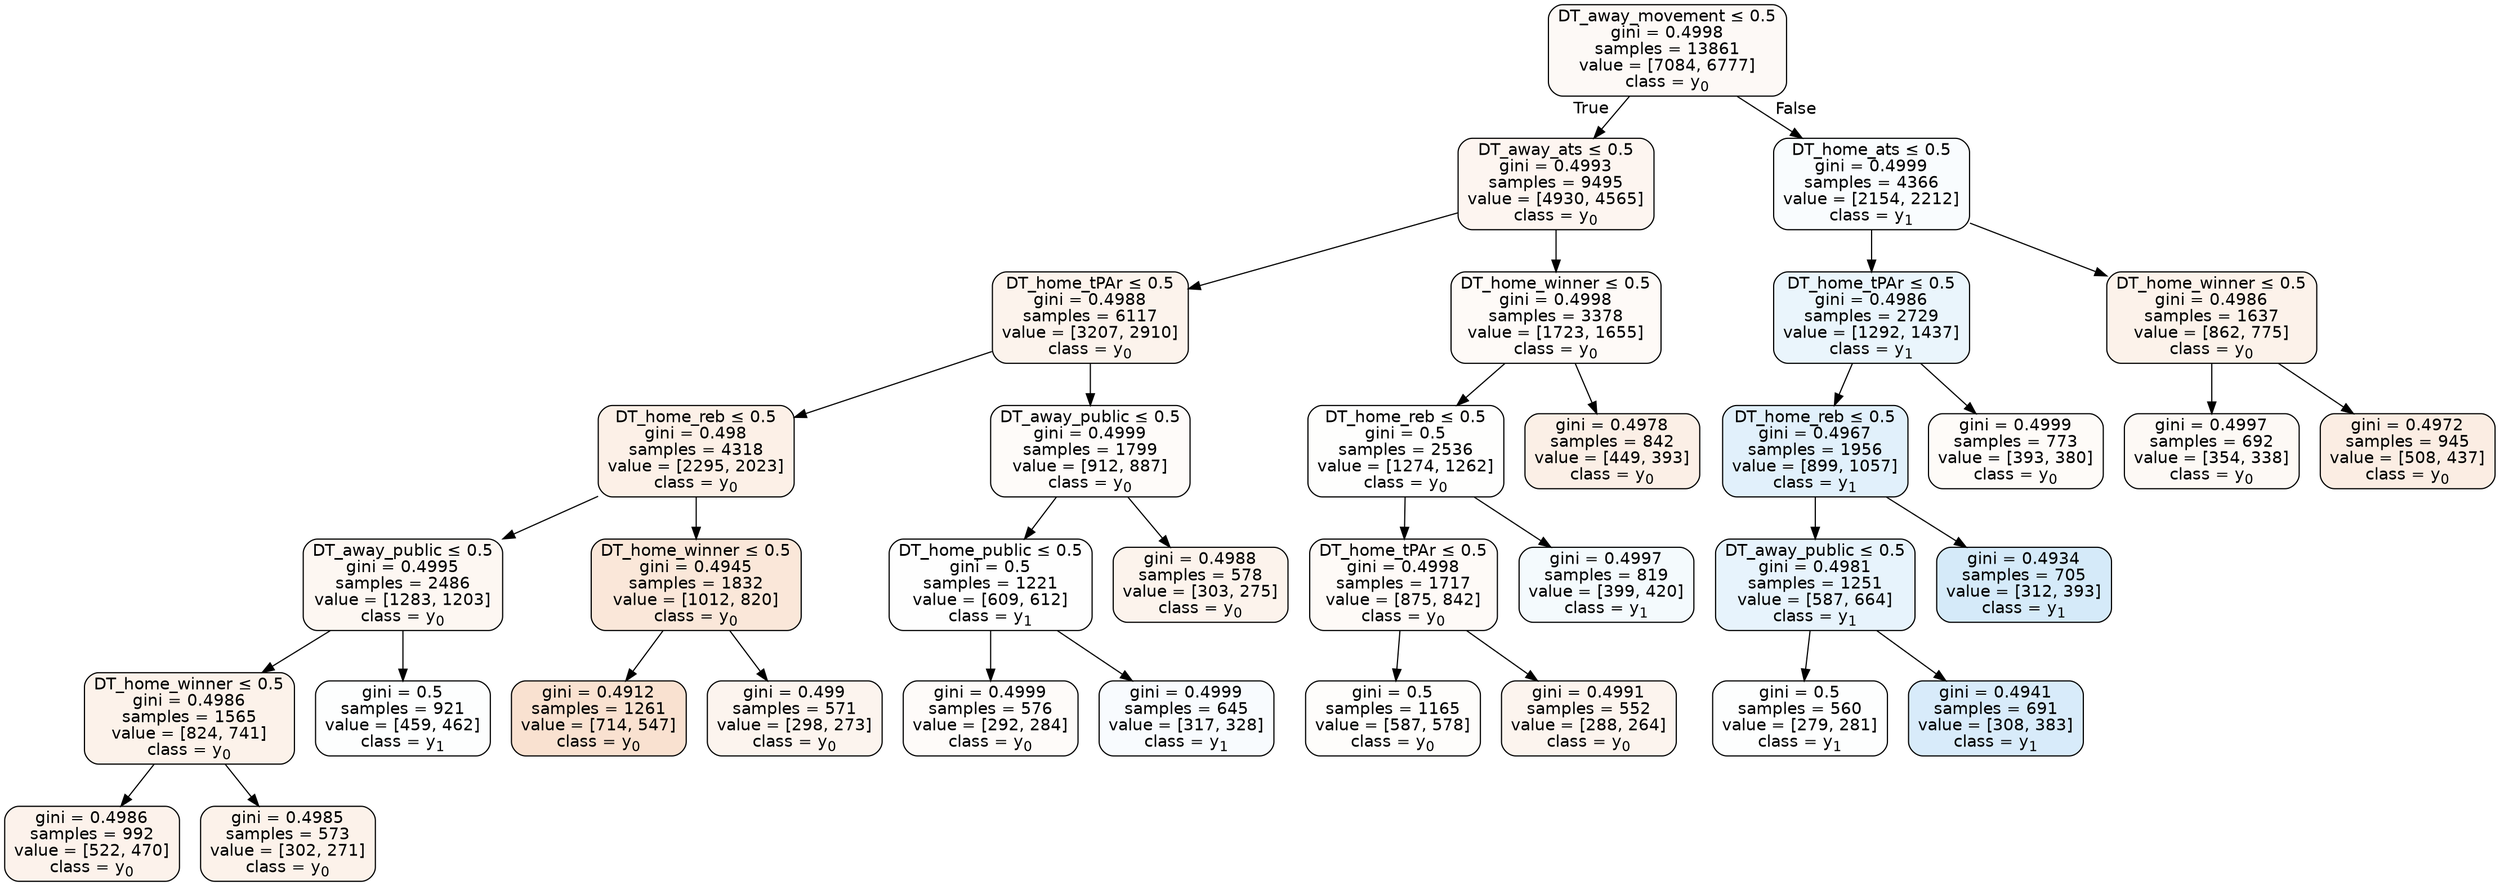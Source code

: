 digraph Tree {
node [shape=box, style="filled, rounded", color="black", fontname=helvetica] ;
edge [fontname=helvetica] ;
0 [label=<DT_away_movement &le; 0.5<br/>gini = 0.4998<br/>samples = 13861<br/>value = [7084, 6777]<br/>class = y<SUB>0</SUB>>, fillcolor="#e581390b"] ;
1 [label=<DT_away_ats &le; 0.5<br/>gini = 0.4993<br/>samples = 9495<br/>value = [4930, 4565]<br/>class = y<SUB>0</SUB>>, fillcolor="#e5813913"] ;
0 -> 1 [labeldistance=2.5, labelangle=45, headlabel="True"] ;
2 [label=<DT_home_tPAr &le; 0.5<br/>gini = 0.4988<br/>samples = 6117<br/>value = [3207, 2910]<br/>class = y<SUB>0</SUB>>, fillcolor="#e5813918"] ;
1 -> 2 ;
3 [label=<DT_home_reb &le; 0.5<br/>gini = 0.498<br/>samples = 4318<br/>value = [2295, 2023]<br/>class = y<SUB>0</SUB>>, fillcolor="#e581391e"] ;
2 -> 3 ;
4 [label=<DT_away_public &le; 0.5<br/>gini = 0.4995<br/>samples = 2486<br/>value = [1283, 1203]<br/>class = y<SUB>0</SUB>>, fillcolor="#e5813910"] ;
3 -> 4 ;
5 [label=<DT_home_winner &le; 0.5<br/>gini = 0.4986<br/>samples = 1565<br/>value = [824, 741]<br/>class = y<SUB>0</SUB>>, fillcolor="#e581391a"] ;
4 -> 5 ;
6 [label=<gini = 0.4986<br/>samples = 992<br/>value = [522, 470]<br/>class = y<SUB>0</SUB>>, fillcolor="#e5813919"] ;
5 -> 6 ;
7 [label=<gini = 0.4985<br/>samples = 573<br/>value = [302, 271]<br/>class = y<SUB>0</SUB>>, fillcolor="#e581391a"] ;
5 -> 7 ;
8 [label=<gini = 0.5<br/>samples = 921<br/>value = [459, 462]<br/>class = y<SUB>1</SUB>>, fillcolor="#399de502"] ;
4 -> 8 ;
9 [label=<DT_home_winner &le; 0.5<br/>gini = 0.4945<br/>samples = 1832<br/>value = [1012, 820]<br/>class = y<SUB>0</SUB>>, fillcolor="#e5813930"] ;
3 -> 9 ;
10 [label=<gini = 0.4912<br/>samples = 1261<br/>value = [714, 547]<br/>class = y<SUB>0</SUB>>, fillcolor="#e581393c"] ;
9 -> 10 ;
11 [label=<gini = 0.499<br/>samples = 571<br/>value = [298, 273]<br/>class = y<SUB>0</SUB>>, fillcolor="#e5813915"] ;
9 -> 11 ;
12 [label=<DT_away_public &le; 0.5<br/>gini = 0.4999<br/>samples = 1799<br/>value = [912, 887]<br/>class = y<SUB>0</SUB>>, fillcolor="#e5813907"] ;
2 -> 12 ;
13 [label=<DT_home_public &le; 0.5<br/>gini = 0.5<br/>samples = 1221<br/>value = [609, 612]<br/>class = y<SUB>1</SUB>>, fillcolor="#399de501"] ;
12 -> 13 ;
14 [label=<gini = 0.4999<br/>samples = 576<br/>value = [292, 284]<br/>class = y<SUB>0</SUB>>, fillcolor="#e5813907"] ;
13 -> 14 ;
15 [label=<gini = 0.4999<br/>samples = 645<br/>value = [317, 328]<br/>class = y<SUB>1</SUB>>, fillcolor="#399de509"] ;
13 -> 15 ;
16 [label=<gini = 0.4988<br/>samples = 578<br/>value = [303, 275]<br/>class = y<SUB>0</SUB>>, fillcolor="#e5813918"] ;
12 -> 16 ;
17 [label=<DT_home_winner &le; 0.5<br/>gini = 0.4998<br/>samples = 3378<br/>value = [1723, 1655]<br/>class = y<SUB>0</SUB>>, fillcolor="#e581390a"] ;
1 -> 17 ;
18 [label=<DT_home_reb &le; 0.5<br/>gini = 0.5<br/>samples = 2536<br/>value = [1274, 1262]<br/>class = y<SUB>0</SUB>>, fillcolor="#e5813902"] ;
17 -> 18 ;
19 [label=<DT_home_tPAr &le; 0.5<br/>gini = 0.4998<br/>samples = 1717<br/>value = [875, 842]<br/>class = y<SUB>0</SUB>>, fillcolor="#e581390a"] ;
18 -> 19 ;
20 [label=<gini = 0.5<br/>samples = 1165<br/>value = [587, 578]<br/>class = y<SUB>0</SUB>>, fillcolor="#e5813904"] ;
19 -> 20 ;
21 [label=<gini = 0.4991<br/>samples = 552<br/>value = [288, 264]<br/>class = y<SUB>0</SUB>>, fillcolor="#e5813915"] ;
19 -> 21 ;
22 [label=<gini = 0.4997<br/>samples = 819<br/>value = [399, 420]<br/>class = y<SUB>1</SUB>>, fillcolor="#399de50d"] ;
18 -> 22 ;
23 [label=<gini = 0.4978<br/>samples = 842<br/>value = [449, 393]<br/>class = y<SUB>0</SUB>>, fillcolor="#e5813920"] ;
17 -> 23 ;
24 [label=<DT_home_ats &le; 0.5<br/>gini = 0.4999<br/>samples = 4366<br/>value = [2154, 2212]<br/>class = y<SUB>1</SUB>>, fillcolor="#399de507"] ;
0 -> 24 [labeldistance=2.5, labelangle=-45, headlabel="False"] ;
25 [label=<DT_home_tPAr &le; 0.5<br/>gini = 0.4986<br/>samples = 2729<br/>value = [1292, 1437]<br/>class = y<SUB>1</SUB>>, fillcolor="#399de51a"] ;
24 -> 25 ;
26 [label=<DT_home_reb &le; 0.5<br/>gini = 0.4967<br/>samples = 1956<br/>value = [899, 1057]<br/>class = y<SUB>1</SUB>>, fillcolor="#399de526"] ;
25 -> 26 ;
27 [label=<DT_away_public &le; 0.5<br/>gini = 0.4981<br/>samples = 1251<br/>value = [587, 664]<br/>class = y<SUB>1</SUB>>, fillcolor="#399de51e"] ;
26 -> 27 ;
28 [label=<gini = 0.5<br/>samples = 560<br/>value = [279, 281]<br/>class = y<SUB>1</SUB>>, fillcolor="#399de502"] ;
27 -> 28 ;
29 [label=<gini = 0.4941<br/>samples = 691<br/>value = [308, 383]<br/>class = y<SUB>1</SUB>>, fillcolor="#399de532"] ;
27 -> 29 ;
30 [label=<gini = 0.4934<br/>samples = 705<br/>value = [312, 393]<br/>class = y<SUB>1</SUB>>, fillcolor="#399de535"] ;
26 -> 30 ;
31 [label=<gini = 0.4999<br/>samples = 773<br/>value = [393, 380]<br/>class = y<SUB>0</SUB>>, fillcolor="#e5813908"] ;
25 -> 31 ;
32 [label=<DT_home_winner &le; 0.5<br/>gini = 0.4986<br/>samples = 1637<br/>value = [862, 775]<br/>class = y<SUB>0</SUB>>, fillcolor="#e581391a"] ;
24 -> 32 ;
33 [label=<gini = 0.4997<br/>samples = 692<br/>value = [354, 338]<br/>class = y<SUB>0</SUB>>, fillcolor="#e581390c"] ;
32 -> 33 ;
34 [label=<gini = 0.4972<br/>samples = 945<br/>value = [508, 437]<br/>class = y<SUB>0</SUB>>, fillcolor="#e5813924"] ;
32 -> 34 ;
}